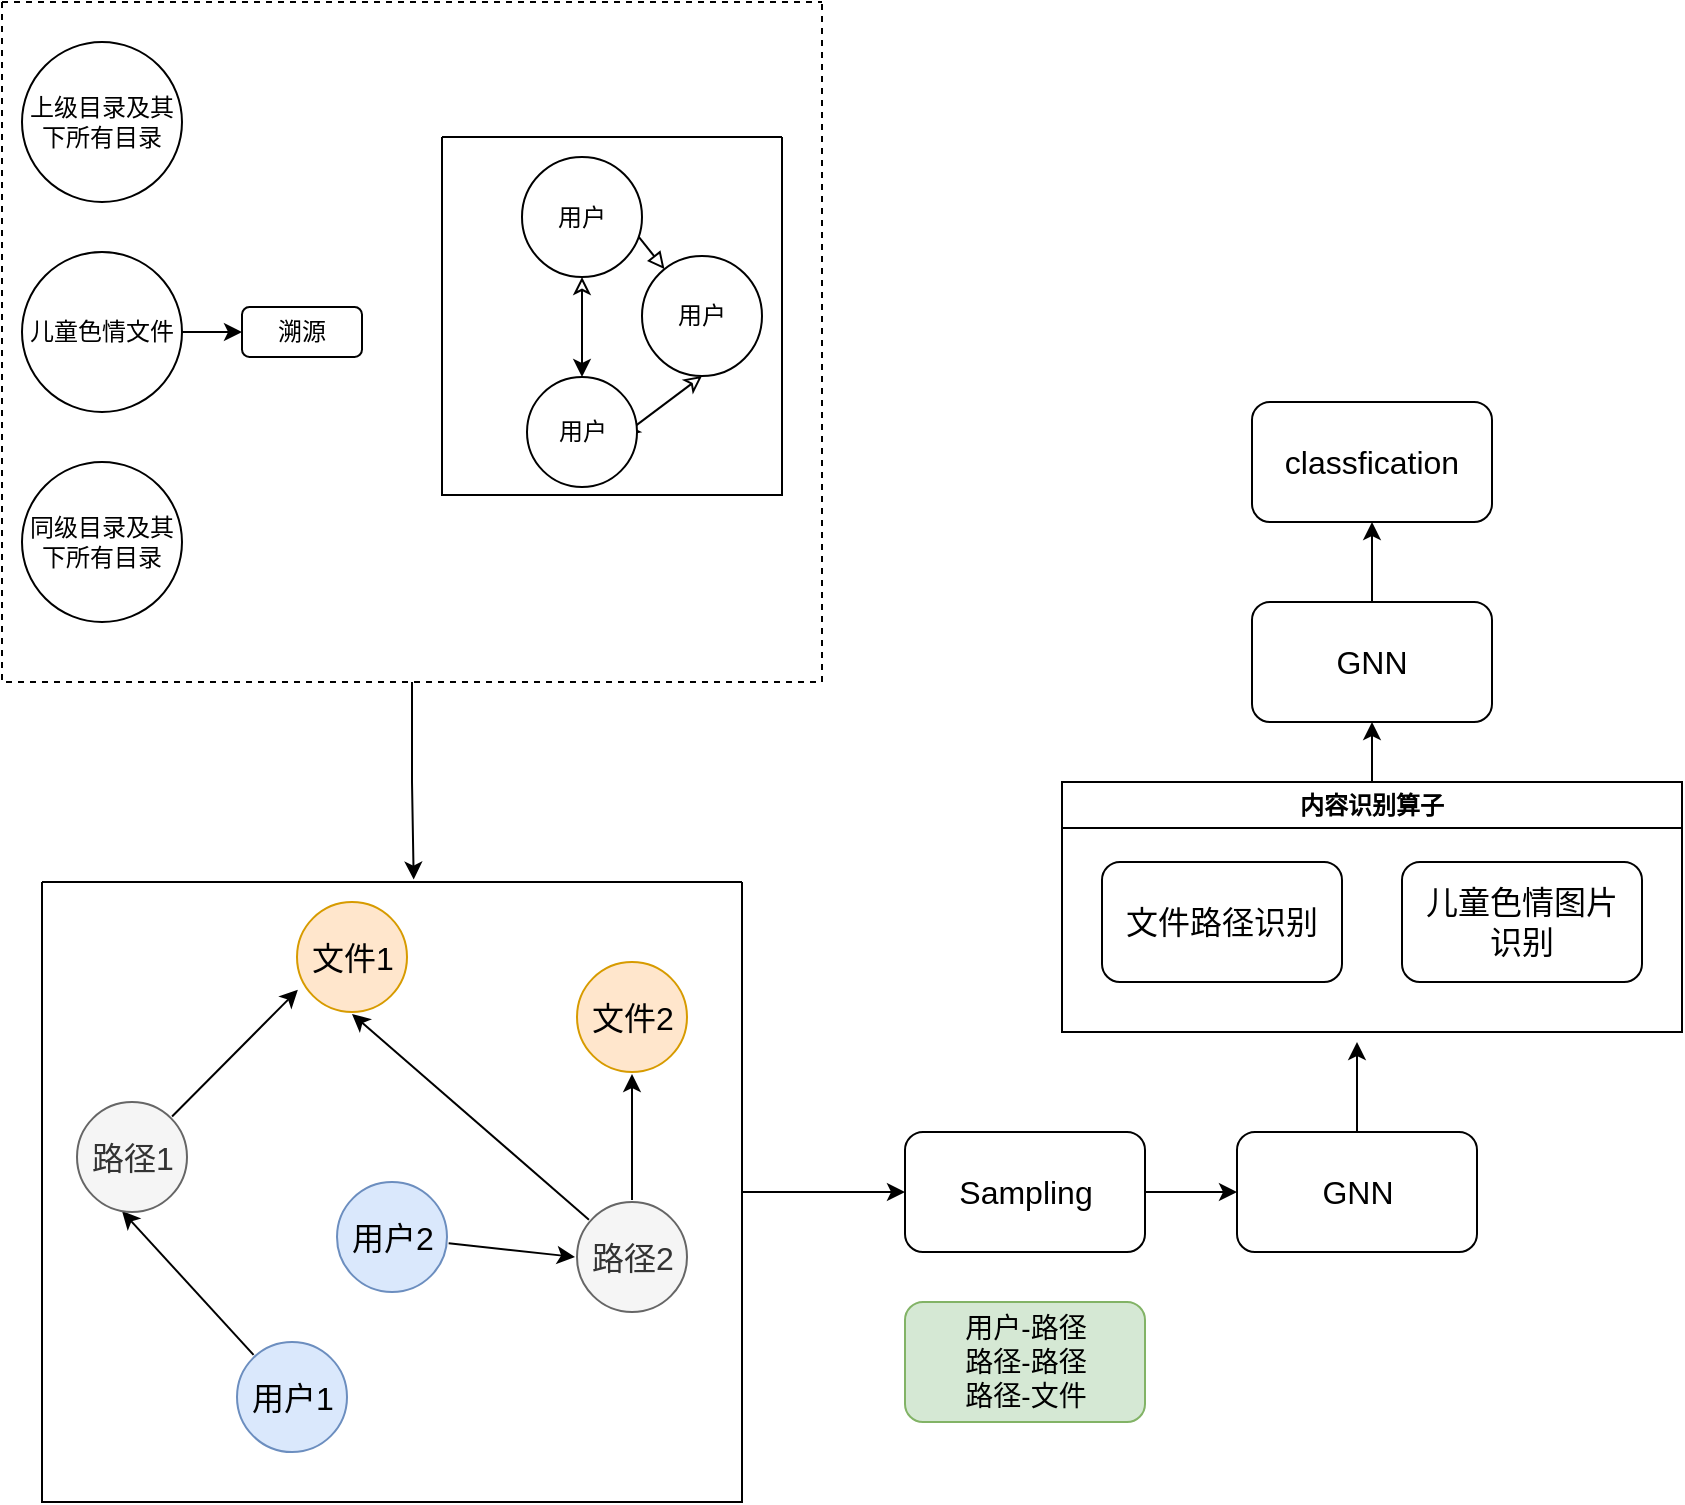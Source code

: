<mxfile version="21.2.1" type="github">
  <diagram name="第 1 页" id="0jJtAeKh6F2pnRWyd7BW">
    <mxGraphModel dx="2608" dy="1759" grid="1" gridSize="10" guides="1" tooltips="1" connect="1" arrows="1" fold="1" page="1" pageScale="1" pageWidth="827" pageHeight="1169" math="0" shadow="0">
      <root>
        <mxCell id="0" />
        <mxCell id="1" parent="0" />
        <mxCell id="DMLcDICv1TklfwuALCX9-1" value="文件1" style="ellipse;whiteSpace=wrap;html=1;aspect=fixed;fillColor=#ffe6cc;strokeColor=#d79b00;fontSize=16;perimeterSpacing=1;" parent="1" vertex="1">
          <mxGeometry x="-712.5" y="390" width="55" height="55" as="geometry" />
        </mxCell>
        <mxCell id="DMLcDICv1TklfwuALCX9-5" style="rounded=0;orthogonalLoop=1;jettySize=auto;html=1;entryX=0.5;entryY=1;entryDx=0;entryDy=0;fontSize=16;" parent="1" source="DMLcDICv1TklfwuALCX9-2" target="DMLcDICv1TklfwuALCX9-1" edge="1">
          <mxGeometry relative="1" as="geometry" />
        </mxCell>
        <mxCell id="DMLcDICv1TklfwuALCX9-6" style="rounded=0;orthogonalLoop=1;jettySize=auto;html=1;fontSize=16;" parent="1" source="DMLcDICv1TklfwuALCX9-2" target="DMLcDICv1TklfwuALCX9-3" edge="1">
          <mxGeometry relative="1" as="geometry" />
        </mxCell>
        <mxCell id="DMLcDICv1TklfwuALCX9-2" value="路径2" style="ellipse;whiteSpace=wrap;html=1;aspect=fixed;fillColor=#f5f5f5;fontColor=#333333;strokeColor=#666666;fontSize=16;perimeterSpacing=1;" parent="1" vertex="1">
          <mxGeometry x="-572.5" y="540" width="55" height="55" as="geometry" />
        </mxCell>
        <mxCell id="DMLcDICv1TklfwuALCX9-3" value="文件2" style="ellipse;whiteSpace=wrap;html=1;aspect=fixed;fillColor=#ffe6cc;strokeColor=#d79b00;fontSize=16;perimeterSpacing=1;" parent="1" vertex="1">
          <mxGeometry x="-572.5" y="420" width="55" height="55" as="geometry" />
        </mxCell>
        <mxCell id="DMLcDICv1TklfwuALCX9-7" style="rounded=0;orthogonalLoop=1;jettySize=auto;html=1;entryX=0;entryY=0.5;entryDx=0;entryDy=0;fontSize=16;" parent="1" source="DMLcDICv1TklfwuALCX9-4" target="DMLcDICv1TklfwuALCX9-2" edge="1">
          <mxGeometry relative="1" as="geometry" />
        </mxCell>
        <mxCell id="DMLcDICv1TklfwuALCX9-4" value="用户2" style="ellipse;whiteSpace=wrap;html=1;aspect=fixed;fillColor=#dae8fc;strokeColor=#6c8ebf;fontSize=16;perimeterSpacing=1;" parent="1" vertex="1">
          <mxGeometry x="-692.5" y="530" width="55" height="55" as="geometry" />
        </mxCell>
        <mxCell id="DMLcDICv1TklfwuALCX9-9" style="rounded=0;orthogonalLoop=1;jettySize=auto;html=1;entryX=0.413;entryY=0.975;entryDx=0;entryDy=0;entryPerimeter=0;fontSize=16;" parent="1" source="DMLcDICv1TklfwuALCX9-8" target="DMLcDICv1TklfwuALCX9-10" edge="1">
          <mxGeometry relative="1" as="geometry" />
        </mxCell>
        <mxCell id="DMLcDICv1TklfwuALCX9-8" value="用户1" style="ellipse;whiteSpace=wrap;html=1;aspect=fixed;fillColor=#dae8fc;strokeColor=#6c8ebf;fontSize=16;perimeterSpacing=1;" parent="1" vertex="1">
          <mxGeometry x="-742.5" y="610" width="55" height="55" as="geometry" />
        </mxCell>
        <mxCell id="DMLcDICv1TklfwuALCX9-11" style="rounded=0;orthogonalLoop=1;jettySize=auto;html=1;entryX=0.025;entryY=0.788;entryDx=0;entryDy=0;entryPerimeter=0;fontSize=16;" parent="1" source="DMLcDICv1TklfwuALCX9-10" target="DMLcDICv1TklfwuALCX9-1" edge="1">
          <mxGeometry relative="1" as="geometry" />
        </mxCell>
        <mxCell id="DMLcDICv1TklfwuALCX9-10" value="路径1" style="ellipse;whiteSpace=wrap;html=1;aspect=fixed;fillColor=#f5f5f5;fontColor=#333333;strokeColor=#666666;fontSize=16;perimeterSpacing=1;" parent="1" vertex="1">
          <mxGeometry x="-822.5" y="490" width="55" height="55" as="geometry" />
        </mxCell>
        <mxCell id="DMLcDICv1TklfwuALCX9-16" style="edgeStyle=orthogonalEdgeStyle;rounded=0;orthogonalLoop=1;jettySize=auto;html=1;" parent="1" source="DMLcDICv1TklfwuALCX9-12" target="DMLcDICv1TklfwuALCX9-15" edge="1">
          <mxGeometry relative="1" as="geometry" />
        </mxCell>
        <mxCell id="DMLcDICv1TklfwuALCX9-12" value="Sampling" style="rounded=1;whiteSpace=wrap;html=1;fontSize=16;" parent="1" vertex="1">
          <mxGeometry x="-408.5" y="505" width="120" height="60" as="geometry" />
        </mxCell>
        <mxCell id="DMLcDICv1TklfwuALCX9-14" style="edgeStyle=orthogonalEdgeStyle;rounded=0;orthogonalLoop=1;jettySize=auto;html=1;" parent="1" source="DMLcDICv1TklfwuALCX9-13" target="DMLcDICv1TklfwuALCX9-12" edge="1">
          <mxGeometry relative="1" as="geometry" />
        </mxCell>
        <mxCell id="DMLcDICv1TklfwuALCX9-13" value="" style="swimlane;startSize=0;" parent="1" vertex="1">
          <mxGeometry x="-840" y="380" width="350" height="310" as="geometry" />
        </mxCell>
        <mxCell id="hKtgLGqbL83_iqRbkcxa-7" style="edgeStyle=orthogonalEdgeStyle;rounded=0;orthogonalLoop=1;jettySize=auto;html=1;" edge="1" parent="1" source="DMLcDICv1TklfwuALCX9-15">
          <mxGeometry relative="1" as="geometry">
            <mxPoint x="-182.5" y="460" as="targetPoint" />
          </mxGeometry>
        </mxCell>
        <mxCell id="DMLcDICv1TklfwuALCX9-15" value="GNN" style="rounded=1;whiteSpace=wrap;html=1;fontSize=16;" parent="1" vertex="1">
          <mxGeometry x="-242.5" y="505" width="120" height="60" as="geometry" />
        </mxCell>
        <mxCell id="DMLcDICv1TklfwuALCX9-18" value="classfication" style="rounded=1;whiteSpace=wrap;html=1;fontSize=16;" parent="1" vertex="1">
          <mxGeometry x="-235" y="140" width="120" height="60" as="geometry" />
        </mxCell>
        <mxCell id="DMLcDICv1TklfwuALCX9-21" value="&lt;font style=&quot;font-size: 14px;&quot;&gt;用户-路径&lt;br&gt;路径-路径&lt;br&gt;路径-文件&lt;/font&gt;" style="rounded=1;whiteSpace=wrap;html=1;fillColor=#d5e8d4;strokeColor=#82b366;" parent="1" vertex="1">
          <mxGeometry x="-408.5" y="590" width="120" height="60" as="geometry" />
        </mxCell>
        <mxCell id="dS2j2X276p1JeOQ_XhEf-21" value="" style="group" parent="1" vertex="1" connectable="0">
          <mxGeometry x="-860" y="-60" width="410" height="340" as="geometry" />
        </mxCell>
        <mxCell id="dS2j2X276p1JeOQ_XhEf-11" value="" style="swimlane;startSize=0;dashed=1;" parent="dS2j2X276p1JeOQ_XhEf-21" vertex="1">
          <mxGeometry width="410" height="340" as="geometry" />
        </mxCell>
        <mxCell id="dS2j2X276p1JeOQ_XhEf-13" value="同级目录及其下所有目录" style="ellipse;whiteSpace=wrap;html=1;aspect=fixed;" parent="dS2j2X276p1JeOQ_XhEf-11" vertex="1">
          <mxGeometry x="10" y="230" width="80" height="80" as="geometry" />
        </mxCell>
        <mxCell id="dS2j2X276p1JeOQ_XhEf-14" value="上级目录及其下所有目录" style="ellipse;whiteSpace=wrap;html=1;aspect=fixed;" parent="dS2j2X276p1JeOQ_XhEf-11" vertex="1">
          <mxGeometry x="10" y="20" width="80" height="80" as="geometry" />
        </mxCell>
        <mxCell id="dS2j2X276p1JeOQ_XhEf-17" value="" style="swimlane;startSize=0;" parent="dS2j2X276p1JeOQ_XhEf-11" vertex="1">
          <mxGeometry x="220" y="67.5" width="170" height="179" as="geometry" />
        </mxCell>
        <mxCell id="dS2j2X276p1JeOQ_XhEf-19" style="rounded=0;orthogonalLoop=1;jettySize=auto;html=1;startArrow=block;startFill=0;" parent="dS2j2X276p1JeOQ_XhEf-17" source="dS2j2X276p1JeOQ_XhEf-16" edge="1">
          <mxGeometry relative="1" as="geometry">
            <mxPoint x="90" y="39.5" as="targetPoint" />
          </mxGeometry>
        </mxCell>
        <mxCell id="dS2j2X276p1JeOQ_XhEf-20" style="rounded=0;orthogonalLoop=1;jettySize=auto;html=1;exitX=0.5;exitY=1;exitDx=0;exitDy=0;startArrow=classic;startFill=0;" parent="dS2j2X276p1JeOQ_XhEf-17" source="dS2j2X276p1JeOQ_XhEf-16" edge="1">
          <mxGeometry relative="1" as="geometry">
            <mxPoint x="90" y="149.5" as="targetPoint" />
          </mxGeometry>
        </mxCell>
        <mxCell id="dS2j2X276p1JeOQ_XhEf-16" value="用户" style="ellipse;whiteSpace=wrap;html=1;aspect=fixed;" parent="dS2j2X276p1JeOQ_XhEf-17" vertex="1">
          <mxGeometry x="100" y="59.5" width="60" height="60" as="geometry" />
        </mxCell>
        <mxCell id="dS2j2X276p1JeOQ_XhEf-1" value="儿童色情文件" style="ellipse;whiteSpace=wrap;html=1;aspect=fixed;" parent="dS2j2X276p1JeOQ_XhEf-11" vertex="1">
          <mxGeometry x="10" y="125" width="80" height="80" as="geometry" />
        </mxCell>
        <mxCell id="dS2j2X276p1JeOQ_XhEf-6" value="溯源" style="rounded=1;whiteSpace=wrap;html=1;" parent="dS2j2X276p1JeOQ_XhEf-11" vertex="1">
          <mxGeometry x="120" y="152.5" width="60" height="25" as="geometry" />
        </mxCell>
        <mxCell id="dS2j2X276p1JeOQ_XhEf-10" value="" style="edgeStyle=orthogonalEdgeStyle;rounded=0;orthogonalLoop=1;jettySize=auto;html=1;" parent="dS2j2X276p1JeOQ_XhEf-11" source="dS2j2X276p1JeOQ_XhEf-1" target="dS2j2X276p1JeOQ_XhEf-6" edge="1">
          <mxGeometry relative="1" as="geometry" />
        </mxCell>
        <mxCell id="dS2j2X276p1JeOQ_XhEf-18" value="" style="group" parent="dS2j2X276p1JeOQ_XhEf-21" vertex="1" connectable="0">
          <mxGeometry x="260" y="77.5" width="60" height="165" as="geometry" />
        </mxCell>
        <mxCell id="dS2j2X276p1JeOQ_XhEf-7" value="用户" style="ellipse;whiteSpace=wrap;html=1;aspect=fixed;" parent="dS2j2X276p1JeOQ_XhEf-18" vertex="1">
          <mxGeometry width="60" height="60" as="geometry" />
        </mxCell>
        <mxCell id="dS2j2X276p1JeOQ_XhEf-8" value="用户" style="ellipse;whiteSpace=wrap;html=1;aspect=fixed;" parent="dS2j2X276p1JeOQ_XhEf-18" vertex="1">
          <mxGeometry x="2.5" y="110" width="55" height="55" as="geometry" />
        </mxCell>
        <mxCell id="dS2j2X276p1JeOQ_XhEf-9" style="edgeStyle=orthogonalEdgeStyle;rounded=0;orthogonalLoop=1;jettySize=auto;html=1;entryX=0.5;entryY=0;entryDx=0;entryDy=0;startArrow=classic;startFill=0;" parent="dS2j2X276p1JeOQ_XhEf-18" source="dS2j2X276p1JeOQ_XhEf-7" target="dS2j2X276p1JeOQ_XhEf-8" edge="1">
          <mxGeometry relative="1" as="geometry" />
        </mxCell>
        <mxCell id="dS2j2X276p1JeOQ_XhEf-33" style="edgeStyle=orthogonalEdgeStyle;rounded=0;orthogonalLoop=1;jettySize=auto;html=1;entryX=0.531;entryY=-0.004;entryDx=0;entryDy=0;entryPerimeter=0;" parent="1" source="dS2j2X276p1JeOQ_XhEf-11" target="DMLcDICv1TklfwuALCX9-13" edge="1">
          <mxGeometry relative="1" as="geometry" />
        </mxCell>
        <mxCell id="hKtgLGqbL83_iqRbkcxa-9" value="" style="edgeStyle=orthogonalEdgeStyle;rounded=0;orthogonalLoop=1;jettySize=auto;html=1;" edge="1" parent="1" source="hKtgLGqbL83_iqRbkcxa-3" target="DMLcDICv1TklfwuALCX9-18">
          <mxGeometry relative="1" as="geometry" />
        </mxCell>
        <mxCell id="hKtgLGqbL83_iqRbkcxa-3" value="GNN" style="rounded=1;whiteSpace=wrap;html=1;fontSize=16;" vertex="1" parent="1">
          <mxGeometry x="-235" y="240" width="120" height="60" as="geometry" />
        </mxCell>
        <mxCell id="hKtgLGqbL83_iqRbkcxa-8" value="" style="edgeStyle=orthogonalEdgeStyle;rounded=0;orthogonalLoop=1;jettySize=auto;html=1;" edge="1" parent="1" source="hKtgLGqbL83_iqRbkcxa-4" target="hKtgLGqbL83_iqRbkcxa-3">
          <mxGeometry relative="1" as="geometry" />
        </mxCell>
        <mxCell id="hKtgLGqbL83_iqRbkcxa-4" value="内容识别算子" style="swimlane;whiteSpace=wrap;html=1;" vertex="1" parent="1">
          <mxGeometry x="-330" y="330" width="310" height="125" as="geometry" />
        </mxCell>
        <mxCell id="hKtgLGqbL83_iqRbkcxa-1" value="文件路径识别" style="rounded=1;whiteSpace=wrap;html=1;fontSize=16;" vertex="1" parent="hKtgLGqbL83_iqRbkcxa-4">
          <mxGeometry x="20" y="40" width="120" height="60" as="geometry" />
        </mxCell>
        <mxCell id="hKtgLGqbL83_iqRbkcxa-2" value="儿童色情图片&lt;br&gt;识别" style="rounded=1;whiteSpace=wrap;html=1;fontSize=16;" vertex="1" parent="hKtgLGqbL83_iqRbkcxa-4">
          <mxGeometry x="170" y="40" width="120" height="60" as="geometry" />
        </mxCell>
      </root>
    </mxGraphModel>
  </diagram>
</mxfile>
